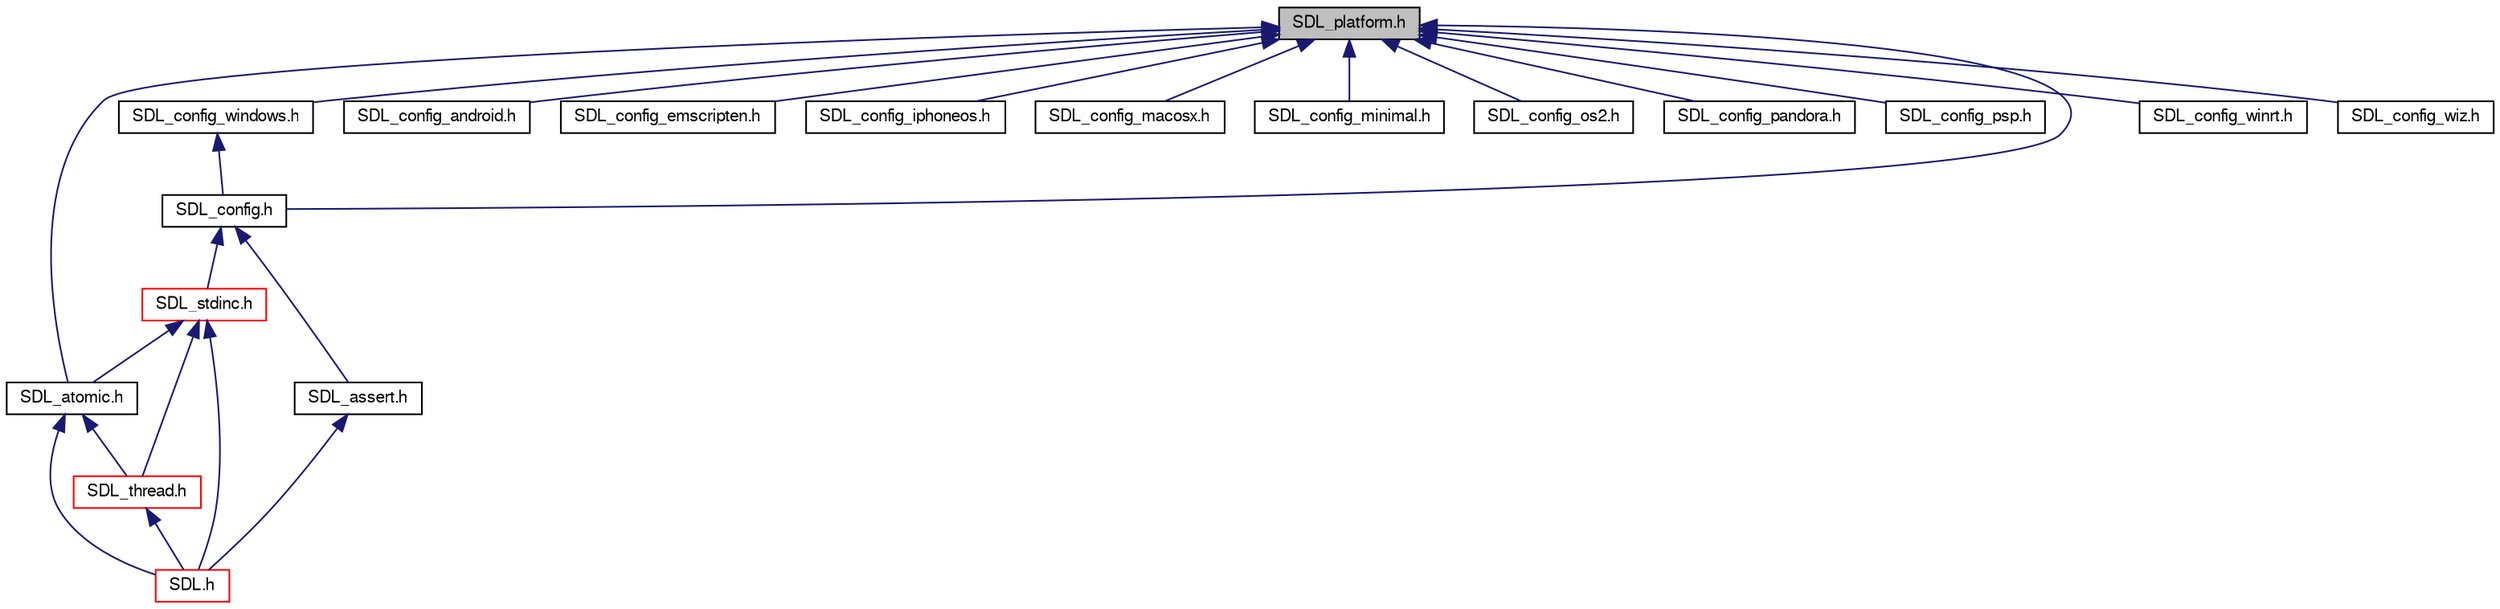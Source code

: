 digraph "SDL_platform.h"
{
 // LATEX_PDF_SIZE
  edge [fontname="FreeSans",fontsize="10",labelfontname="FreeSans",labelfontsize="10"];
  node [fontname="FreeSans",fontsize="10",shape=record];
  Node1 [label="SDL_platform.h",height=0.2,width=0.4,color="black", fillcolor="grey75", style="filled", fontcolor="black",tooltip=" "];
  Node1 -> Node2 [dir="back",color="midnightblue",fontsize="10",style="solid",fontname="FreeSans"];
  Node2 [label="SDL_atomic.h",height=0.2,width=0.4,color="black", fillcolor="white", style="filled",URL="$d6/d97/_s_d_l__atomic_8h.html",tooltip=" "];
  Node2 -> Node3 [dir="back",color="midnightblue",fontsize="10",style="solid",fontname="FreeSans"];
  Node3 [label="SDL.h",height=0.2,width=0.4,color="red", fillcolor="white", style="filled",URL="$de/ddc/_s_d_l_8h.html",tooltip=" "];
  Node2 -> Node8 [dir="back",color="midnightblue",fontsize="10",style="solid",fontname="FreeSans"];
  Node8 [label="SDL_thread.h",height=0.2,width=0.4,color="red", fillcolor="white", style="filled",URL="$d8/ded/_s_d_l__thread_8h.html",tooltip=" "];
  Node8 -> Node3 [dir="back",color="midnightblue",fontsize="10",style="solid",fontname="FreeSans"];
  Node1 -> Node10 [dir="back",color="midnightblue",fontsize="10",style="solid",fontname="FreeSans"];
  Node10 [label="SDL_config.h",height=0.2,width=0.4,color="black", fillcolor="white", style="filled",URL="$d1/d8f/_s_d_l__config_8h.html",tooltip=" "];
  Node10 -> Node11 [dir="back",color="midnightblue",fontsize="10",style="solid",fontname="FreeSans"];
  Node11 [label="SDL_assert.h",height=0.2,width=0.4,color="black", fillcolor="white", style="filled",URL="$d9/d30/_s_d_l__assert_8h.html",tooltip=" "];
  Node11 -> Node3 [dir="back",color="midnightblue",fontsize="10",style="solid",fontname="FreeSans"];
  Node10 -> Node12 [dir="back",color="midnightblue",fontsize="10",style="solid",fontname="FreeSans"];
  Node12 [label="SDL_stdinc.h",height=0.2,width=0.4,color="red", fillcolor="white", style="filled",URL="$d9/d24/_s_d_l__stdinc_8h.html",tooltip=" "];
  Node12 -> Node3 [dir="back",color="midnightblue",fontsize="10",style="solid",fontname="FreeSans"];
  Node12 -> Node2 [dir="back",color="midnightblue",fontsize="10",style="solid",fontname="FreeSans"];
  Node12 -> Node8 [dir="back",color="midnightblue",fontsize="10",style="solid",fontname="FreeSans"];
  Node1 -> Node55 [dir="back",color="midnightblue",fontsize="10",style="solid",fontname="FreeSans"];
  Node55 [label="SDL_config_android.h",height=0.2,width=0.4,color="black", fillcolor="white", style="filled",URL="$d3/dfc/_s_d_l__config__android_8h.html",tooltip=" "];
  Node1 -> Node56 [dir="back",color="midnightblue",fontsize="10",style="solid",fontname="FreeSans"];
  Node56 [label="SDL_config_emscripten.h",height=0.2,width=0.4,color="black", fillcolor="white", style="filled",URL="$d4/def/_s_d_l__config__emscripten_8h.html",tooltip=" "];
  Node1 -> Node57 [dir="back",color="midnightblue",fontsize="10",style="solid",fontname="FreeSans"];
  Node57 [label="SDL_config_iphoneos.h",height=0.2,width=0.4,color="black", fillcolor="white", style="filled",URL="$d5/dcb/_s_d_l__config__iphoneos_8h.html",tooltip=" "];
  Node1 -> Node58 [dir="back",color="midnightblue",fontsize="10",style="solid",fontname="FreeSans"];
  Node58 [label="SDL_config_macosx.h",height=0.2,width=0.4,color="black", fillcolor="white", style="filled",URL="$db/dae/_s_d_l__config__macosx_8h.html",tooltip=" "];
  Node1 -> Node59 [dir="back",color="midnightblue",fontsize="10",style="solid",fontname="FreeSans"];
  Node59 [label="SDL_config_minimal.h",height=0.2,width=0.4,color="black", fillcolor="white", style="filled",URL="$d1/df8/_s_d_l__config__minimal_8h.html",tooltip=" "];
  Node1 -> Node60 [dir="back",color="midnightblue",fontsize="10",style="solid",fontname="FreeSans"];
  Node60 [label="SDL_config_os2.h",height=0.2,width=0.4,color="black", fillcolor="white", style="filled",URL="$d3/d9e/_s_d_l__config__os2_8h.html",tooltip=" "];
  Node1 -> Node61 [dir="back",color="midnightblue",fontsize="10",style="solid",fontname="FreeSans"];
  Node61 [label="SDL_config_pandora.h",height=0.2,width=0.4,color="black", fillcolor="white", style="filled",URL="$dc/dad/_s_d_l__config__pandora_8h.html",tooltip=" "];
  Node1 -> Node62 [dir="back",color="midnightblue",fontsize="10",style="solid",fontname="FreeSans"];
  Node62 [label="SDL_config_psp.h",height=0.2,width=0.4,color="black", fillcolor="white", style="filled",URL="$d0/d25/_s_d_l__config__psp_8h.html",tooltip=" "];
  Node1 -> Node63 [dir="back",color="midnightblue",fontsize="10",style="solid",fontname="FreeSans"];
  Node63 [label="SDL_config_windows.h",height=0.2,width=0.4,color="black", fillcolor="white", style="filled",URL="$d9/d91/_s_d_l__config__windows_8h.html",tooltip=" "];
  Node63 -> Node10 [dir="back",color="midnightblue",fontsize="10",style="solid",fontname="FreeSans"];
  Node1 -> Node64 [dir="back",color="midnightblue",fontsize="10",style="solid",fontname="FreeSans"];
  Node64 [label="SDL_config_winrt.h",height=0.2,width=0.4,color="black", fillcolor="white", style="filled",URL="$db/d74/_s_d_l__config__winrt_8h.html",tooltip=" "];
  Node1 -> Node65 [dir="back",color="midnightblue",fontsize="10",style="solid",fontname="FreeSans"];
  Node65 [label="SDL_config_wiz.h",height=0.2,width=0.4,color="black", fillcolor="white", style="filled",URL="$da/dd4/_s_d_l__config__wiz_8h.html",tooltip=" "];
}

